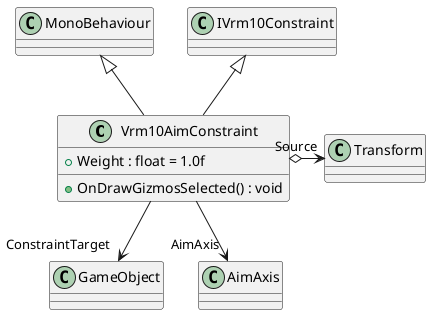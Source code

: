 @startuml
class Vrm10AimConstraint {
    + Weight : float = 1.0f
    + OnDrawGizmosSelected() : void
}
MonoBehaviour <|-- Vrm10AimConstraint
IVrm10Constraint <|-- Vrm10AimConstraint
Vrm10AimConstraint --> "ConstraintTarget" GameObject
Vrm10AimConstraint o-> "Source" Transform
Vrm10AimConstraint --> "AimAxis" AimAxis
@enduml
